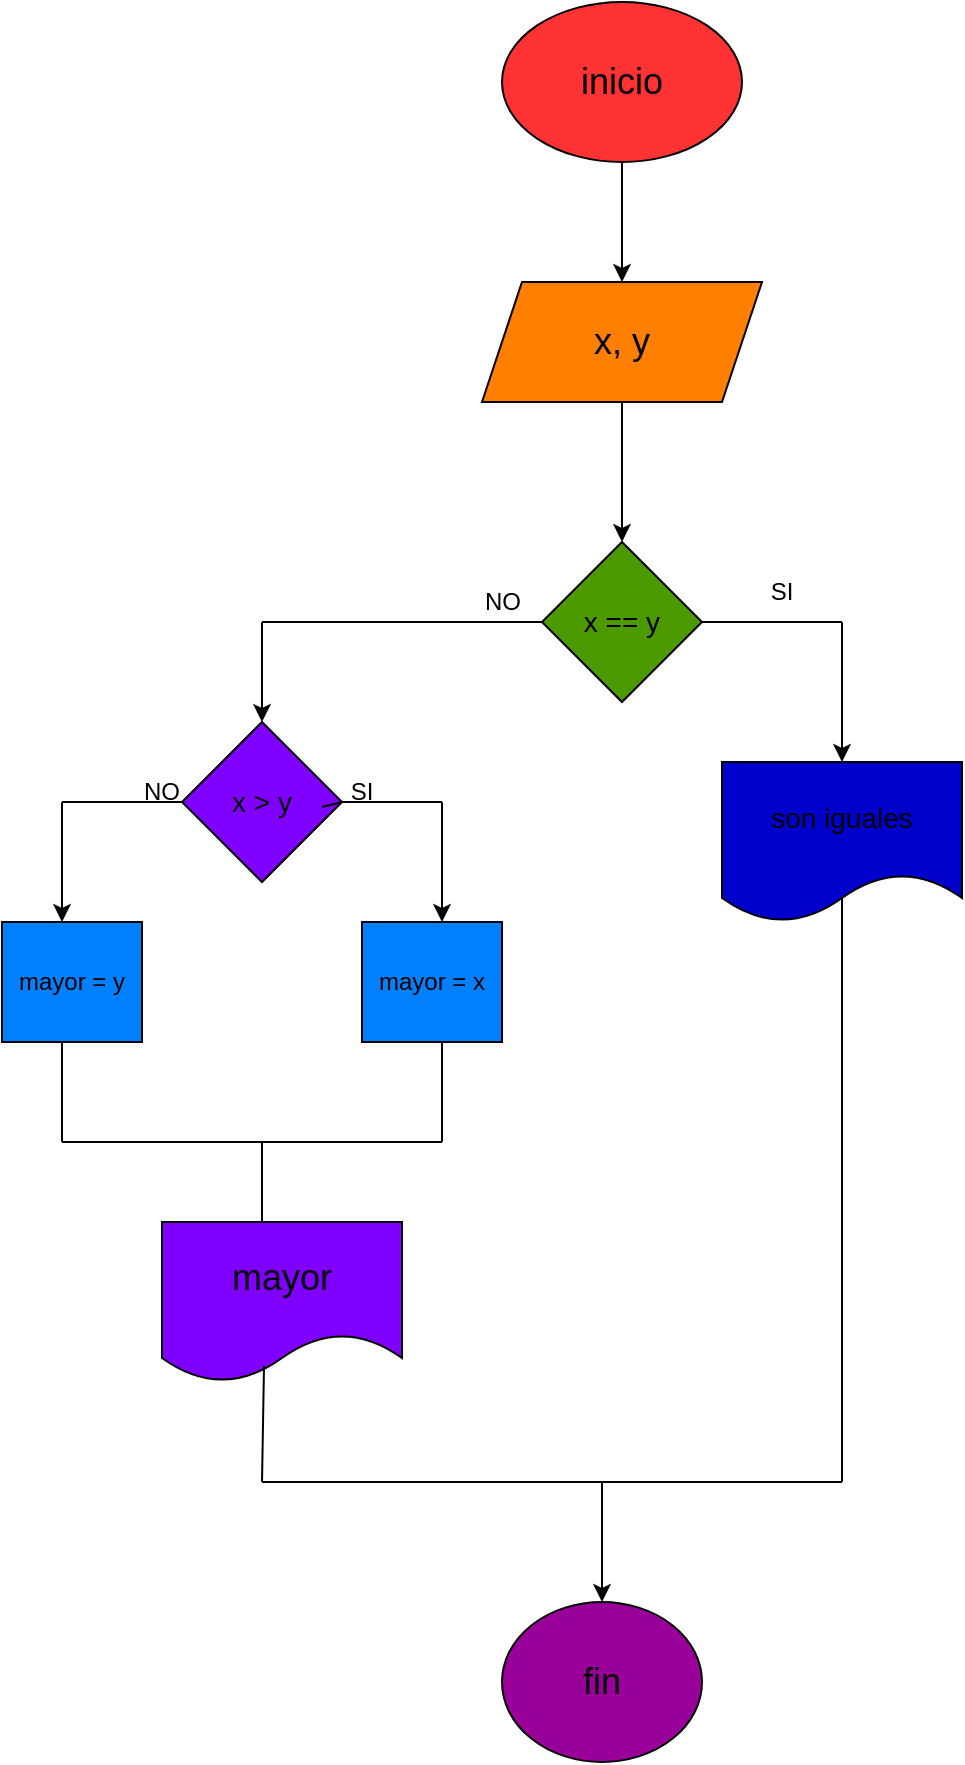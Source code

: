 <mxfile>
    <diagram id="GHXcF4U4ApskmlfsDp38" name="Página-1">
        <mxGraphModel dx="1704" dy="411" grid="1" gridSize="10" guides="1" tooltips="1" connect="1" arrows="1" fold="1" page="1" pageScale="1" pageWidth="827" pageHeight="1169" math="0" shadow="0">
            <root>
                <mxCell id="0"/>
                <mxCell id="1" parent="0"/>
                <mxCell id="4" value="" style="edgeStyle=none;html=1;" parent="1" source="2" edge="1">
                    <mxGeometry relative="1" as="geometry">
                        <mxPoint x="290" y="150" as="targetPoint"/>
                    </mxGeometry>
                </mxCell>
                <mxCell id="2" value="&lt;font style=&quot;font-size: 18px;&quot;&gt;inicio&lt;/font&gt;" style="ellipse;whiteSpace=wrap;html=1;fillColor=#FF3333;" parent="1" vertex="1">
                    <mxGeometry x="230" y="10" width="120" height="80" as="geometry"/>
                </mxCell>
                <mxCell id="7" value="" style="edgeStyle=none;html=1;" parent="1" source="5" edge="1">
                    <mxGeometry relative="1" as="geometry">
                        <mxPoint x="290" y="280" as="targetPoint"/>
                    </mxGeometry>
                </mxCell>
                <mxCell id="5" value="&lt;font style=&quot;font-size: 18px;&quot;&gt;x, y&lt;/font&gt;" style="shape=parallelogram;perimeter=parallelogramPerimeter;whiteSpace=wrap;html=1;fixedSize=1;fillColor=#FF8000;" parent="1" vertex="1">
                    <mxGeometry x="220" y="150" width="140" height="60" as="geometry"/>
                </mxCell>
                <mxCell id="8" value="" style="endArrow=none;html=1;exitX=1;exitY=0.5;exitDx=0;exitDy=0;" parent="1" edge="1">
                    <mxGeometry width="50" height="50" relative="1" as="geometry">
                        <mxPoint x="330" y="320" as="sourcePoint"/>
                        <mxPoint x="400" y="320" as="targetPoint"/>
                    </mxGeometry>
                </mxCell>
                <mxCell id="9" value="" style="endArrow=classic;html=1;" parent="1" edge="1">
                    <mxGeometry width="50" height="50" relative="1" as="geometry">
                        <mxPoint x="400" y="320" as="sourcePoint"/>
                        <mxPoint x="400" y="390" as="targetPoint"/>
                    </mxGeometry>
                </mxCell>
                <mxCell id="10" value="" style="endArrow=none;html=1;exitX=0;exitY=0.5;exitDx=0;exitDy=0;" parent="1" edge="1">
                    <mxGeometry width="50" height="50" relative="1" as="geometry">
                        <mxPoint x="250" y="320" as="sourcePoint"/>
                        <mxPoint x="110" y="320" as="targetPoint"/>
                    </mxGeometry>
                </mxCell>
                <mxCell id="11" value="" style="endArrow=classic;html=1;entryX=0.5;entryY=0;entryDx=0;entryDy=0;" parent="1" target="24" edge="1">
                    <mxGeometry width="50" height="50" relative="1" as="geometry">
                        <mxPoint x="110" y="320" as="sourcePoint"/>
                        <mxPoint x="160" y="390" as="targetPoint"/>
                    </mxGeometry>
                </mxCell>
                <mxCell id="15" value="" style="endArrow=none;html=1;entryX=0.5;entryY=1;entryDx=0;entryDy=0;" parent="1" edge="1">
                    <mxGeometry width="50" height="50" relative="1" as="geometry">
                        <mxPoint x="400" y="750" as="sourcePoint"/>
                        <mxPoint x="400" y="450" as="targetPoint"/>
                    </mxGeometry>
                </mxCell>
                <mxCell id="20" value="" style="edgeStyle=none;html=1;" parent="1" edge="1">
                    <mxGeometry relative="1" as="geometry">
                        <mxPoint x="280" y="750" as="sourcePoint"/>
                        <mxPoint x="280" y="810" as="targetPoint"/>
                    </mxGeometry>
                </mxCell>
                <mxCell id="18" value="&lt;font style=&quot;font-size: 18px;&quot;&gt;mayor&lt;/font&gt;" style="shape=document;whiteSpace=wrap;html=1;boundedLbl=1;fillColor=#7F00FF;" parent="1" vertex="1">
                    <mxGeometry x="60" y="620" width="120" height="80" as="geometry"/>
                </mxCell>
                <mxCell id="19" value="&lt;font style=&quot;font-size: 18px;&quot;&gt;fin&lt;/font&gt;" style="ellipse;whiteSpace=wrap;html=1;fillColor=#990099;" parent="1" vertex="1">
                    <mxGeometry x="230" y="810" width="100" height="80" as="geometry"/>
                </mxCell>
                <mxCell id="21" value="&lt;font style=&quot;font-size: 14px;&quot;&gt;x == y&lt;/font&gt;" style="rhombus;whiteSpace=wrap;html=1;fillColor=#4D9900;" parent="1" vertex="1">
                    <mxGeometry x="250" y="280" width="80" height="80" as="geometry"/>
                </mxCell>
                <mxCell id="22" value="SI" style="text;html=1;strokeColor=none;fillColor=none;align=center;verticalAlign=middle;whiteSpace=wrap;rounded=0;" parent="1" vertex="1">
                    <mxGeometry x="340" y="290" width="60" height="30" as="geometry"/>
                </mxCell>
                <mxCell id="24" value="x &amp;gt; y" style="rhombus;whiteSpace=wrap;html=1;fontSize=14;fillColor=#7F00FF;" parent="1" vertex="1">
                    <mxGeometry x="70" y="370" width="80" height="80" as="geometry"/>
                </mxCell>
                <mxCell id="25" value="son iguales" style="shape=document;whiteSpace=wrap;html=1;boundedLbl=1;fontSize=14;fillColor=#0000CC;" parent="1" vertex="1">
                    <mxGeometry x="340" y="390" width="120" height="80" as="geometry"/>
                </mxCell>
                <mxCell id="26" value="" style="endArrow=none;html=1;startArrow=none;" edge="1" parent="1">
                    <mxGeometry width="50" height="50" relative="1" as="geometry">
                        <mxPoint x="200" y="410" as="sourcePoint"/>
                        <mxPoint x="150" y="410" as="targetPoint"/>
                    </mxGeometry>
                </mxCell>
                <mxCell id="27" value="" style="endArrow=classic;html=1;" edge="1" parent="1">
                    <mxGeometry width="50" height="50" relative="1" as="geometry">
                        <mxPoint x="200" y="410" as="sourcePoint"/>
                        <mxPoint x="200" y="470" as="targetPoint"/>
                    </mxGeometry>
                </mxCell>
                <mxCell id="28" value="mayor = x" style="rounded=0;whiteSpace=wrap;html=1;fillColor=#007FFF;" vertex="1" parent="1">
                    <mxGeometry x="160" y="470" width="70" height="60" as="geometry"/>
                </mxCell>
                <mxCell id="29" value="" style="endArrow=none;html=1;exitX=0;exitY=0.5;exitDx=0;exitDy=0;" edge="1" parent="1" source="24">
                    <mxGeometry width="50" height="50" relative="1" as="geometry">
                        <mxPoint x="390" y="510" as="sourcePoint"/>
                        <mxPoint x="10" y="410" as="targetPoint"/>
                    </mxGeometry>
                </mxCell>
                <mxCell id="30" value="" style="endArrow=classic;html=1;" edge="1" parent="1">
                    <mxGeometry width="50" height="50" relative="1" as="geometry">
                        <mxPoint x="10" y="410" as="sourcePoint"/>
                        <mxPoint x="10" y="470" as="targetPoint"/>
                    </mxGeometry>
                </mxCell>
                <mxCell id="32" value="mayor = y" style="rounded=0;whiteSpace=wrap;html=1;fillColor=#007FFF;" vertex="1" parent="1">
                    <mxGeometry x="-20" y="470" width="70" height="60" as="geometry"/>
                </mxCell>
                <mxCell id="33" value="" style="endArrow=none;html=1;" edge="1" parent="1">
                    <mxGeometry width="50" height="50" relative="1" as="geometry">
                        <mxPoint x="10" y="530" as="sourcePoint"/>
                        <mxPoint x="10" y="580" as="targetPoint"/>
                    </mxGeometry>
                </mxCell>
                <mxCell id="34" value="" style="endArrow=none;html=1;" edge="1" parent="1">
                    <mxGeometry width="50" height="50" relative="1" as="geometry">
                        <mxPoint x="200" y="530" as="sourcePoint"/>
                        <mxPoint x="200" y="580" as="targetPoint"/>
                    </mxGeometry>
                </mxCell>
                <mxCell id="35" value="" style="endArrow=none;html=1;" edge="1" parent="1">
                    <mxGeometry width="50" height="50" relative="1" as="geometry">
                        <mxPoint x="10" y="580" as="sourcePoint"/>
                        <mxPoint x="200" y="580" as="targetPoint"/>
                    </mxGeometry>
                </mxCell>
                <mxCell id="36" value="" style="endArrow=none;html=1;" edge="1" parent="1">
                    <mxGeometry width="50" height="50" relative="1" as="geometry">
                        <mxPoint x="110" y="580" as="sourcePoint"/>
                        <mxPoint x="110" y="620" as="targetPoint"/>
                    </mxGeometry>
                </mxCell>
                <mxCell id="37" value="" style="endArrow=none;html=1;" edge="1" parent="1">
                    <mxGeometry width="50" height="50" relative="1" as="geometry">
                        <mxPoint x="110" y="750" as="sourcePoint"/>
                        <mxPoint x="400" y="750" as="targetPoint"/>
                    </mxGeometry>
                </mxCell>
                <mxCell id="41" value="" style="endArrow=none;html=1;exitX=1;exitY=0.5;exitDx=0;exitDy=0;" edge="1" parent="1" source="24">
                    <mxGeometry width="50" height="50" relative="1" as="geometry">
                        <mxPoint x="150" y="410" as="sourcePoint"/>
                        <mxPoint x="140" y="412.5" as="targetPoint"/>
                    </mxGeometry>
                </mxCell>
                <mxCell id="43" value="SI" style="text;html=1;strokeColor=none;fillColor=none;align=center;verticalAlign=middle;whiteSpace=wrap;rounded=0;" vertex="1" parent="1">
                    <mxGeometry x="130" y="395" width="60" height="20" as="geometry"/>
                </mxCell>
                <mxCell id="44" value="NO" style="text;html=1;strokeColor=none;fillColor=none;align=center;verticalAlign=middle;whiteSpace=wrap;rounded=0;" vertex="1" parent="1">
                    <mxGeometry x="30" y="390" width="60" height="30" as="geometry"/>
                </mxCell>
                <mxCell id="46" value="" style="endArrow=none;html=1;entryX=0.425;entryY=0.9;entryDx=0;entryDy=0;entryPerimeter=0;" edge="1" parent="1" target="18">
                    <mxGeometry width="50" height="50" relative="1" as="geometry">
                        <mxPoint x="110" y="750" as="sourcePoint"/>
                        <mxPoint x="320" y="670" as="targetPoint"/>
                    </mxGeometry>
                </mxCell>
                <mxCell id="47" value="NO" style="text;html=1;align=center;verticalAlign=middle;resizable=0;points=[];autosize=1;strokeColor=none;fillColor=none;" vertex="1" parent="1">
                    <mxGeometry x="210" y="295" width="40" height="30" as="geometry"/>
                </mxCell>
            </root>
        </mxGraphModel>
    </diagram>
</mxfile>
